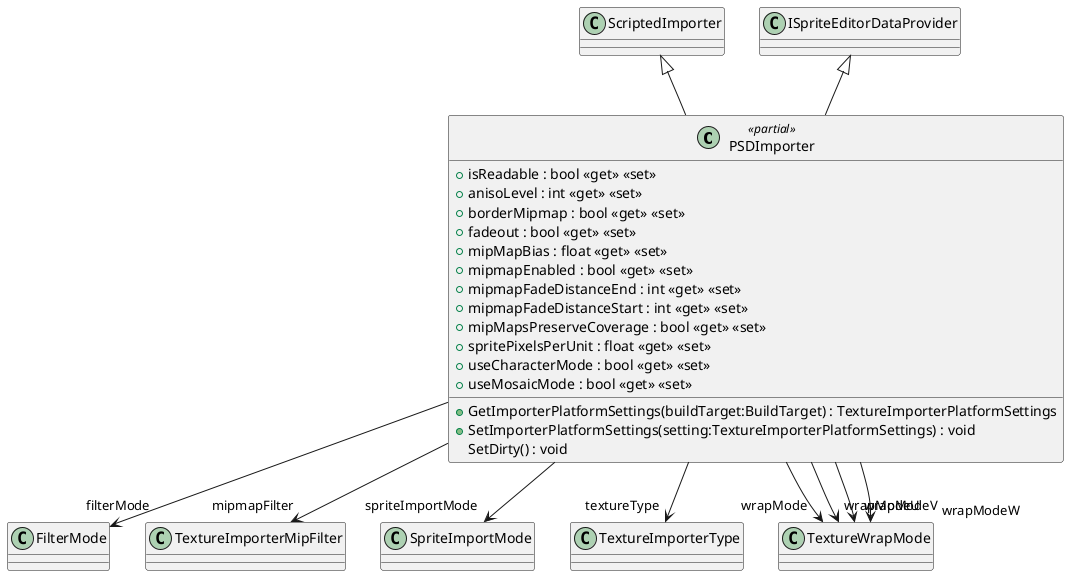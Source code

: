 @startuml
class PSDImporter <<partial>> {
    + isReadable : bool <<get>> <<set>>
    + anisoLevel : int <<get>> <<set>>
    + borderMipmap : bool <<get>> <<set>>
    + fadeout : bool <<get>> <<set>>
    + mipMapBias : float <<get>> <<set>>
    + mipmapEnabled : bool <<get>> <<set>>
    + mipmapFadeDistanceEnd : int <<get>> <<set>>
    + mipmapFadeDistanceStart : int <<get>> <<set>>
    + mipMapsPreserveCoverage : bool <<get>> <<set>>
    + spritePixelsPerUnit : float <<get>> <<set>>
    + GetImporterPlatformSettings(buildTarget:BuildTarget) : TextureImporterPlatformSettings
    + SetImporterPlatformSettings(setting:TextureImporterPlatformSettings) : void
    + useCharacterMode : bool <<get>> <<set>>
    + useMosaicMode : bool <<get>> <<set>>
    SetDirty() : void
}
ScriptedImporter <|-- PSDImporter
ISpriteEditorDataProvider <|-- PSDImporter
PSDImporter --> "filterMode" FilterMode
PSDImporter --> "mipmapFilter" TextureImporterMipFilter
PSDImporter --> "spriteImportMode" SpriteImportMode
PSDImporter --> "textureType" TextureImporterType
PSDImporter --> "wrapMode" TextureWrapMode
PSDImporter --> "wrapModeU" TextureWrapMode
PSDImporter --> "wrapModeV" TextureWrapMode
PSDImporter --> "wrapModeW" TextureWrapMode
@enduml
